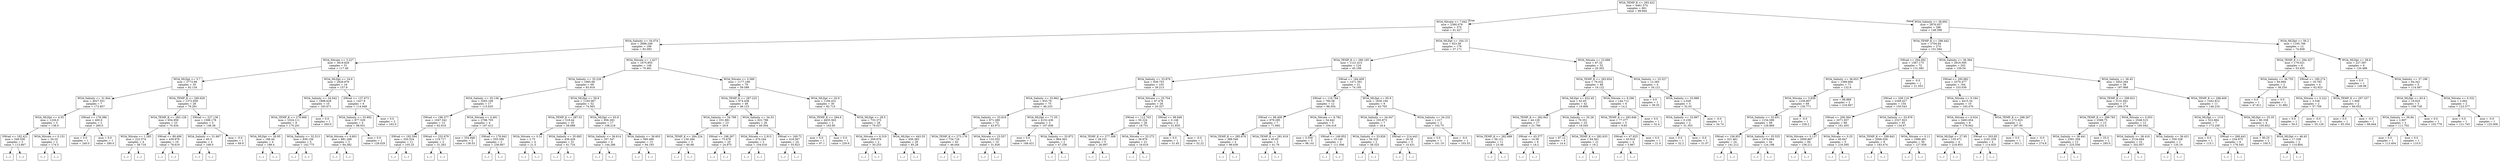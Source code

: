 digraph Tree {
node [shape=box] ;
0 [label="WOA_TEMP_K <= 293.422\nmse = 4461.574\nsamples = 661\nvalue = 99.664"] ;
1 [label="WOA_Nitrate <= 7.642\nmse = 2380.079\nsamples = 375\nvalue = 61.427"] ;
0 -> 1 [labeldistance=2.5, labelangle=45, headlabel="True"] ;
2 [label="WOA_Salinity <= 34.074\nmse = 2686.249\nsamples = 199\nvalue = 83.093"] ;
1 -> 2 ;
3 [label="WOA_Nitrate <= 3.227\nmse = 3819.829\nsamples = 51\nvalue = 117.49"] ;
2 -> 3 ;
4 [label="WOA_MLDpt <= 5.7\nmse = 2773.99\nsamples = 35\nvalue = 92.134"] ;
3 -> 4 ;
5 [label="WOA_Salinity <= 31.844\nmse = 4027.551\nsamples = 7\nvalue = 172.857"] ;
4 -> 5 ;
6 [label="WOA_MLDpt <= 4.55\nmse = 1226.0\nsamples = 5\nvalue = 138.0"] ;
5 -> 6 ;
7 [label="SWrad <= 182.421\nmse = 549.556\nsamples = 3\nvalue = 113.667"] ;
6 -> 7 ;
8 [label="(...)"] ;
7 -> 8 ;
9 [label="(...)"] ;
7 -> 9 ;
12 [label="WOA_Nitrate <= 0.151\nmse = 20.25\nsamples = 2\nvalue = 174.5"] ;
6 -> 12 ;
13 [label="(...)"] ;
12 -> 13 ;
14 [label="(...)"] ;
12 -> 14 ;
15 [label="SWrad <= 178.386\nmse = 400.0\nsamples = 2\nvalue = 260.0"] ;
5 -> 15 ;
16 [label="mse = 0.0\nsamples = 1\nvalue = 240.0"] ;
15 -> 16 ;
17 [label="mse = 0.0\nsamples = 1\nvalue = 280.0"] ;
15 -> 17 ;
18 [label="WOA_TEMP_K <= 290.626\nmse = 1372.958\nsamples = 28\nvalue = 79.291"] ;
4 -> 18 ;
19 [label="WOA_TEMP_K <= 283.128\nmse = 654.959\nsamples = 23\nvalue = 70.434"] ;
18 -> 19 ;
20 [label="WOA_Nitrate <= 1.285\nmse = 222.574\nsamples = 4\nvalue = 38.719"] ;
19 -> 20 ;
21 [label="(...)"] ;
20 -> 21 ;
24 [label="(...)"] ;
20 -> 24 ;
25 [label="SWrad <= 89.499\nmse = 439.979\nsamples = 19\nvalue = 78.619"] ;
19 -> 25 ;
26 [label="(...)"] ;
25 -> 26 ;
27 [label="(...)"] ;
25 -> 27 ;
56 [label="SWrad <= 227.136\nmse = 1588.178\nsamples = 5\nvalue = 148.38"] ;
18 -> 56 ;
57 [label="WOA_Salinity <= 31.667\nmse = 60.5\nsamples = 4\nvalue = 168.0"] ;
56 -> 57 ;
58 [label="(...)"] ;
57 -> 58 ;
63 [label="(...)"] ;
57 -> 63 ;
64 [label="mse = -0.0\nsamples = 1\nvalue = 69.9"] ;
56 -> 64 ;
65 [label="WOA_MLDpt <= 34.6\nmse = 2828.979\nsamples = 16\nvalue = 157.9"] ;
3 -> 65 ;
66 [label="WOA_Salinity <= 34.042\nmse = 1898.628\nsamples = 10\nvalue = 183.671"] ;
65 -> 66 ;
67 [label="WOA_TEMP_K <= 279.668\nmse = 1024.111\nsamples = 9\nvalue = 170.201"] ;
66 -> 67 ;
68 [label="WOA_MLDpt <= 26.95\nmse = 188.44\nsamples = 4\nvalue = 189.4"] ;
67 -> 68 ;
69 [label="(...)"] ;
68 -> 69 ;
70 [label="(...)"] ;
68 -> 70 ;
73 [label="WOA_Salinity <= 32.513\nmse = 939.156\nsamples = 5\nvalue = 142.775"] ;
67 -> 73 ;
74 [label="(...)"] ;
73 -> 74 ;
75 [label="(...)"] ;
73 -> 75 ;
80 [label="mse = 0.0\nsamples = 1\nvalue = 260.0"] ;
66 -> 80 ;
81 [label="SWrad <= 137.673\nmse = 1427.8\nsamples = 6\nvalue = 114.948"] ;
65 -> 81 ;
82 [label="WOA_Salinity <= 33.892\nmse = 877.529\nsamples = 4\nvalue = 98.931"] ;
81 -> 82 ;
83 [label="WOA_Nitrate <= 6.601\nmse = 681.268\nsamples = 3\nvalue = 84.382"] ;
82 -> 83 ;
84 [label="(...)"] ;
83 -> 84 ;
87 [label="(...)"] ;
83 -> 87 ;
88 [label="mse = 0.0\nsamples = 1\nvalue = 128.029"] ;
82 -> 88 ;
89 [label="mse = 0.0\nsamples = 2\nvalue = 163.0"] ;
81 -> 89 ;
90 [label="WOA_Nitrate <= 1.427\nmse = 1675.855\nsamples = 148\nvalue = 70.461"] ;
2 -> 90 ;
91 [label="WOA_Salinity <= 35.226\nmse = 1965.68\nsamples = 69\nvalue = 83.916"] ;
90 -> 91 ;
92 [label="WOA_Salinity <= 35.138\nmse = 3283.108\nsamples = 17\nvalue = 115.635"] ;
91 -> 92 ;
93 [label="SWrad <= 196.377\nmse = 1047.342\nsamples = 13\nvalue = 92.919"] ;
92 -> 93 ;
94 [label="SWrad <= 192.594\nmse = 320.524\nsamples = 11\nvalue = 105.25"] ;
93 -> 94 ;
95 [label="(...)"] ;
94 -> 95 ;
104 [label="(...)"] ;
94 -> 104 ;
115 [label="SWrad <= 232.679\nmse = 119.717\nsamples = 2\nvalue = 31.263"] ;
93 -> 115 ;
116 [label="(...)"] ;
115 -> 116 ;
117 [label="(...)"] ;
115 -> 117 ;
118 [label="WOA_Nitrate <= 0.491\nmse = 2786.705\nsamples = 4\nvalue = 197.412"] ;
92 -> 118 ;
119 [label="mse = 354.946\nsamples = 2\nvalue = 138.53"] ;
118 -> 119 ;
120 [label="SWrad <= 179.942\nmse = 555.556\nsamples = 2\nvalue = 236.667"] ;
118 -> 120 ;
121 [label="(...)"] ;
120 -> 121 ;
122 [label="(...)"] ;
120 -> 122 ;
123 [label="WOA_MLDpt <= 59.8\nmse = 1193.067\nsamples = 52\nvalue = 74.563"] ;
91 -> 123 ;
124 [label="WOA_TEMP_K <= 287.01\nmse = 518.44\nsamples = 35\nvalue = 58.688"] ;
123 -> 124 ;
125 [label="WOA_Nitrate <= 0.31\nmse = 2.75\nsamples = 4\nvalue = 21.5"] ;
124 -> 125 ;
126 [label="(...)"] ;
125 -> 126 ;
127 [label="(...)"] ;
125 -> 127 ;
128 [label="WOA_Salinity <= 35.685\nmse = 438.429\nsamples = 31\nvalue = 61.724"] ;
124 -> 128 ;
129 [label="(...)"] ;
128 -> 129 ;
144 [label="(...)"] ;
128 -> 144 ;
181 [label="WOA_MLDpt <= 63.8\nmse = 956.283\nsamples = 17\nvalue = 108.219"] ;
123 -> 181 ;
182 [label="WOA_Salinity <= 36.614\nmse = 167.347\nsamples = 4\nvalue = 144.286"] ;
181 -> 182 ;
183 [label="(...)"] ;
182 -> 183 ;
184 [label="(...)"] ;
182 -> 184 ;
185 [label="WOA_Salinity <= 36.603\nmse = 560.486\nsamples = 13\nvalue = 94.193"] ;
181 -> 185 ;
186 [label="(...)"] ;
185 -> 186 ;
193 [label="(...)"] ;
185 -> 193 ;
202 [label="WOA_Nitrate <= 5.589\nmse = 1177.199\nsamples = 79\nvalue = 59.589"] ;
90 -> 202 ;
203 [label="WOA_TEMP_K <= 287.225\nmse = 674.438\nsamples = 49\nvalue = 46.123"] ;
202 -> 203 ;
204 [label="WOA_Salinity <= 34.799\nmse = 231.881\nsamples = 23\nvalue = 29.8"] ;
203 -> 204 ;
205 [label="WOA_TEMP_K <= 284.224\nmse = 130.294\nsamples = 3\nvalue = 60.68"] ;
204 -> 205 ;
206 [label="(...)"] ;
205 -> 206 ;
207 [label="(...)"] ;
205 -> 207 ;
208 [label="SWrad <= 196.267\nmse = 75.478\nsamples = 20\nvalue = 24.975"] ;
204 -> 208 ;
209 [label="(...)"] ;
208 -> 209 ;
218 [label="(...)"] ;
208 -> 218 ;
225 [label="WOA_Salinity <= 34.33\nmse = 622.786\nsamples = 26\nvalue = 60.504"] ;
203 -> 225 ;
226 [label="WOA_Nitrate <= 2.915\nmse = 470.244\nsamples = 2\nvalue = 104.016"] ;
225 -> 226 ;
227 [label="(...)"] ;
226 -> 227 ;
228 [label="(...)"] ;
226 -> 228 ;
229 [label="SWrad <= 169.72\nmse = 418.567\nsamples = 24\nvalue = 55.923"] ;
225 -> 229 ;
230 [label="(...)"] ;
229 -> 230 ;
237 [label="(...)"] ;
229 -> 237 ;
264 [label="WOA_MLDpt <= 20.9\nmse = 1194.431\nsamples = 30\nvalue = 82.715"] ;
202 -> 264 ;
265 [label="WOA_TEMP_K <= 284.6\nmse = 4455.563\nsamples = 2\nvalue = 163.85"] ;
264 -> 265 ;
266 [label="mse = 0.0\nsamples = 1\nvalue = 97.1"] ;
265 -> 266 ;
267 [label="mse = 0.0\nsamples = 1\nvalue = 230.6"] ;
265 -> 267 ;
268 [label="WOA_MLDpt <= 28.5\nmse = 733.373\nsamples = 28\nvalue = 79.027"] ;
264 -> 268 ;
269 [label="WOA_Nitrate <= 6.319\nmse = 209.979\nsamples = 2\nvalue = 30.253"] ;
268 -> 269 ;
270 [label="(...)"] ;
269 -> 270 ;
271 [label="(...)"] ;
269 -> 271 ;
272 [label="WOA_MLDpt <= 443.55\nmse = 456.383\nsamples = 26\nvalue = 85.28"] ;
268 -> 272 ;
273 [label="(...)"] ;
272 -> 273 ;
308 [label="(...)"] ;
272 -> 308 ;
311 [label="WOA_MLDpt <= 164.15\nmse = 923.39\nsamples = 176\nvalue = 37.171"] ;
1 -> 311 ;
312 [label="WOA_TEMP_K <= 280.195\nmse = 1121.415\nsamples = 124\nvalue = 45.199"] ;
311 -> 312 ;
313 [label="WOA_Salinity <= 33.879\nmse = 839.753\nsamples = 103\nvalue = 39.213"] ;
312 -> 313 ;
314 [label="WOA_Salinity <= 33.862\nmse = 933.79\nsamples = 75\nvalue = 46.233"] ;
313 -> 314 ;
315 [label="WOA_Salinity <= 33.819\nmse = 671.289\nsamples = 72\nvalue = 43.972"] ;
314 -> 315 ;
316 [label="WOA_TEMP_K <= 273.176\nmse = 734.716\nsamples = 62\nvalue = 46.044"] ;
315 -> 316 ;
317 [label="(...)"] ;
316 -> 317 ;
358 [label="(...)"] ;
316 -> 358 ;
385 [label="WOA_Nitrate <= 23.557\nmse = 132.552\nsamples = 10\nvalue = 31.926"] ;
315 -> 385 ;
386 [label="(...)"] ;
385 -> 386 ;
395 [label="(...)"] ;
385 -> 395 ;
404 [label="WOA_MLDpt <= 71.55\nmse = 4152.436\nsamples = 3\nvalue = 107.838"] ;
314 -> 404 ;
405 [label="mse = 0.0\nsamples = 1\nvalue = 168.421"] ;
404 -> 405 ;
406 [label="WOA_Salinity <= 33.872\nmse = 964.363\nsamples = 2\nvalue = 47.256"] ;
404 -> 406 ;
407 [label="(...)"] ;
406 -> 407 ;
408 [label="(...)"] ;
406 -> 408 ;
409 [label="WOA_Nitrate <= 25.704\nmse = 97.478\nsamples = 28\nvalue = 20.327"] ;
313 -> 409 ;
410 [label="SWrad <= 112.703\nmse = 50.224\nsamples = 26\nvalue = 18.751"] ;
409 -> 410 ;
411 [label="WOA_TEMP_K <= 277.308\nmse = 26.231\nsamples = 5\nvalue = 26.097"] ;
410 -> 411 ;
412 [label="(...)"] ;
411 -> 412 ;
417 [label="(...)"] ;
411 -> 417 ;
420 [label="WOA_Nitrate <= 25.272\nmse = 36.979\nsamples = 21\nvalue = 16.619"] ;
410 -> 420 ;
421 [label="(...)"] ;
420 -> 421 ;
456 [label="(...)"] ;
420 -> 456 ;
459 [label="SWrad <= 98.948\nmse = 0.148\nsamples = 2\nvalue = 51.835"] ;
409 -> 459 ;
460 [label="mse = 0.0\nsamples = 1\nvalue = 51.45"] ;
459 -> 460 ;
461 [label="mse = -0.0\nsamples = 1\nvalue = 52.22"] ;
459 -> 461 ;
462 [label="SWrad <= 184.409\nmse = 1471.391\nsamples = 21\nvalue = 74.195"] ;
312 -> 462 ;
463 [label="SWrad <= 116.784\nmse = 784.58\nsamples = 12\nvalue = 88.054"] ;
462 -> 463 ;
464 [label="SWrad <= 89.409\nmse = 979.295\nsamples = 7\nvalue = 71.692"] ;
463 -> 464 ;
465 [label="WOA_TEMP_K <= 285.678\nmse = 388.546\nsamples = 4\nvalue = 96.636"] ;
464 -> 465 ;
466 [label="(...)"] ;
465 -> 466 ;
467 [label="(...)"] ;
465 -> 467 ;
468 [label="WOA_TEMP_K <= 281.619\nmse = 45.65\nsamples = 3\nvalue = 41.76"] ;
464 -> 468 ;
469 [label="(...)"] ;
468 -> 469 ;
470 [label="(...)"] ;
468 -> 470 ;
473 [label="WOA_Nitrate <= 9.782\nmse = 54.442\nsamples = 5\nvalue = 104.416"] ;
463 -> 473 ;
474 [label="mse = 0.559\nsamples = 3\nvalue = 98.141"] ;
473 -> 474 ;
475 [label="SWrad <= 149.952\nmse = 15.148\nsamples = 2\nvalue = 111.946"] ;
473 -> 475 ;
476 [label="(...)"] ;
475 -> 476 ;
477 [label="(...)"] ;
475 -> 477 ;
478 [label="WOA_MLDpt <= 65.9\nmse = 1630.194\nsamples = 9\nvalue = 43.705"] ;
462 -> 478 ;
479 [label="WOA_Salinity <= 34.047\nmse = 193.873\nsamples = 7\nvalue = 18.4"] ;
478 -> 479 ;
480 [label="WOA_Salinity <= 33.826\nmse = 56.325\nsamples = 2\nvalue = 38.325"] ;
479 -> 480 ;
481 [label="(...)"] ;
480 -> 481 ;
482 [label="(...)"] ;
480 -> 482 ;
483 [label="SWrad <= 214.443\nmse = 26.58\nsamples = 5\nvalue = 10.431"] ;
479 -> 483 ;
484 [label="(...)"] ;
483 -> 484 ;
485 [label="(...)"] ;
483 -> 485 ;
492 [label="WOA_Salinity <= 34.232\nmse = 1.217\nsamples = 2\nvalue = 102.75"] ;
478 -> 492 ;
493 [label="mse = 0.0\nsamples = 1\nvalue = 101.19"] ;
492 -> 493 ;
494 [label="mse = -0.0\nsamples = 1\nvalue = 103.53"] ;
492 -> 494 ;
495 [label="WOA_Nitrate <= 23.686\nmse = 87.32\nsamples = 52\nvalue = 20.302"] ;
311 -> 495 ;
496 [label="WOA_TEMP_K <= 283.654\nmse = 76.022\nsamples = 48\nvalue = 19.122"] ;
495 -> 496 ;
497 [label="WOA_MLDpt <= 622.45\nmse = 62.65\nsamples = 42\nvalue = 19.806"] ;
496 -> 497 ;
498 [label="WOA_TEMP_K <= 282.841\nmse = 44.129\nsamples = 17\nvalue = 21.786"] ;
497 -> 498 ;
499 [label="WOA_TEMP_K <= 282.689\nmse = 56.121\nsamples = 11\nvalue = 23.46"] ;
498 -> 499 ;
500 [label="(...)"] ;
499 -> 500 ;
513 [label="(...)"] ;
499 -> 513 ;
514 [label="SWrad <= 43.377\nmse = 14.58\nsamples = 6\nvalue = 19.2"] ;
498 -> 514 ;
515 [label="(...)"] ;
514 -> 515 ;
516 [label="(...)"] ;
514 -> 516 ;
517 [label="WOA_Salinity <= 35.28\nmse = 70.351\nsamples = 25\nvalue = 18.545"] ;
497 -> 517 ;
518 [label="mse = 87.12\nsamples = 4\nvalue = 14.4"] ;
517 -> 518 ;
519 [label="WOA_TEMP_K <= 282.633\nmse = 64.561\nsamples = 21\nvalue = 19.2"] ;
517 -> 519 ;
520 [label="(...)"] ;
519 -> 520 ;
521 [label="(...)"] ;
519 -> 521 ;
526 [label="WOA_Nitrate <= 9.296\nmse = 144.712\nsamples = 6\nvalue = 14.2"] ;
496 -> 526 ;
527 [label="WOA_TEMP_K <= 283.846\nmse = 77.377\nsamples = 5\nvalue = 9.65"] ;
526 -> 527 ;
528 [label="SWrad <= 47.825\nmse = 45.916\nsamples = 4\nvalue = 5.867"] ;
527 -> 528 ;
529 [label="(...)"] ;
528 -> 529 ;
530 [label="(...)"] ;
528 -> 530 ;
533 [label="mse = 0.0\nsamples = 1\nvalue = 21.0"] ;
527 -> 533 ;
534 [label="mse = 0.0\nsamples = 1\nvalue = 32.4"] ;
526 -> 534 ;
535 [label="WOA_Salinity <= 33.527\nmse = 12.383\nsamples = 4\nvalue = 34.121"] ;
495 -> 535 ;
536 [label="mse = 0.0\nsamples = 1\nvalue = 39.35"] ;
535 -> 536 ;
537 [label="WOA_Salinity <= 33.988\nmse = 2.028\nsamples = 3\nvalue = 32.03"] ;
535 -> 537 ;
538 [label="WOA_Salinity <= 33.897\nmse = 0.239\nsamples = 2\nvalue = 31.353"] ;
537 -> 538 ;
539 [label="mse = 0.0\nsamples = 1\nvalue = 32.2"] ;
538 -> 539 ;
540 [label="mse = -0.0\nsamples = 1\nvalue = 31.07"] ;
538 -> 540 ;
541 [label="mse = -0.0\nsamples = 1\nvalue = 34.74"] ;
537 -> 541 ;
542 [label="WOA_Salinity <= 36.692\nmse = 2876.057\nsamples = 286\nvalue = 148.398"] ;
0 -> 542 [labeldistance=2.5, labelangle=-45, headlabel="False"] ;
543 [label="WOA_TEMP_K <= 296.442\nmse = 2704.64\nsamples = 274\nvalue = 151.584"] ;
542 -> 543 ;
544 [label="SWrad <= 294.082\nmse = 1567.175\nsamples = 72\nvalue = 131.082"] ;
543 -> 544 ;
545 [label="WOA_Salinity <= 36.653\nmse = 1389.666\nsamples = 71\nvalue = 132.9"] ;
544 -> 545 ;
546 [label="WOA_Nitrate <= 3.839\nmse = 1239.807\nsamples = 69\nvalue = 130.771"] ;
545 -> 546 ;
547 [label="WOA_Salinity <= 33.651\nmse = 1154.589\nsamples = 68\nvalue = 129.869"] ;
546 -> 547 ;
548 [label="SWrad <= 156.951\nmse = 321.461\nsamples = 24\nvalue = 141.212"] ;
547 -> 548 ;
549 [label="(...)"] ;
548 -> 549 ;
556 [label="(...)"] ;
548 -> 556 ;
573 [label="WOA_Salinity <= 35.525\nmse = 1474.664\nsamples = 44\nvalue = 124.198"] ;
547 -> 573 ;
574 [label="(...)"] ;
573 -> 574 ;
601 [label="(...)"] ;
573 -> 601 ;
646 [label="mse = -0.0\nsamples = 1\nvalue = 236.2"] ;
546 -> 646 ;
647 [label="mse = 88.889\nsamples = 2\nvalue = 216.667"] ;
545 -> 647 ;
648 [label="mse = -0.0\nsamples = 1\nvalue = 21.053"] ;
544 -> 648 ;
649 [label="WOA_Salinity <= 36.364\nmse = 2919.595\nsamples = 202\nvalue = 159.54"] ;
543 -> 649 ;
650 [label="SWrad <= 295.882\nmse = 2570.477\nsamples = 164\nvalue = 153.039"] ;
649 -> 650 ;
651 [label="SWrad <= 209.116\nmse = 2349.427\nsamples = 154\nvalue = 150.543"] ;
650 -> 651 ;
652 [label="SWrad <= 206.364\nmse = 2071.937\nsamples = 89\nvalue = 161.455"] ;
651 -> 652 ;
653 [label="WOA_Nitrate <= 0.137\nmse = 2000.867\nsamples = 84\nvalue = 158.211"] ;
652 -> 653 ;
654 [label="(...)"] ;
653 -> 654 ;
683 [label="(...)"] ;
653 -> 683 ;
750 [label="WOA_Nitrate <= 0.25\nmse = 60.847\nsamples = 5\nvalue = 216.595"] ;
652 -> 750 ;
751 [label="(...)"] ;
750 -> 751 ;
752 [label="(...)"] ;
750 -> 752 ;
757 [label="WOA_Salinity <= 33.876\nmse = 2327.923\nsamples = 65\nvalue = 134.67"] ;
651 -> 757 ;
758 [label="WOA_TEMP_K <= 299.843\nmse = 2006.029\nsamples = 9\nvalue = 183.474"] ;
757 -> 758 ;
759 [label="(...)"] ;
758 -> 759 ;
764 [label="(...)"] ;
758 -> 764 ;
773 [label="WOA_Nitrate <= 0.11\nmse = 1998.491\nsamples = 56\nvalue = 127.939"] ;
757 -> 773 ;
774 [label="(...)"] ;
773 -> 774 ;
811 [label="(...)"] ;
773 -> 811 ;
884 [label="WOA_Nitrate <= 0.184\nmse = 4415.34\nsamples = 10\nvalue = 193.476"] ;
650 -> 884 ;
885 [label="WOA_Nitrate <= 0.024\nmse = 3483.654\nsamples = 8\nvalue = 178.942"] ;
884 -> 885 ;
886 [label="WOA_MLDpt <= 27.95\nmse = 135.471\nsamples = 4\nvalue = 218.953"] ;
885 -> 886 ;
887 [label="(...)"] ;
886 -> 887 ;
892 [label="(...)"] ;
886 -> 892 ;
893 [label="SWrad <= 303.85\nmse = 2181.259\nsamples = 4\nvalue = 114.925"] ;
885 -> 893 ;
894 [label="(...)"] ;
893 -> 894 ;
899 [label="(...)"] ;
893 -> 899 ;
900 [label="WOA_TEMP_K <= 298.267\nmse = 172.923\nsamples = 2\nvalue = 287.95"] ;
884 -> 900 ;
901 [label="mse = 0.0\nsamples = 1\nvalue = 301.1"] ;
900 -> 901 ;
902 [label="mse = -0.0\nsamples = 1\nvalue = 274.8"] ;
900 -> 902 ;
903 [label="WOA_Salinity <= 36.45\nmse = 3453.264\nsamples = 38\nvalue = 187.968"] ;
649 -> 903 ;
904 [label="WOA_TEMP_K <= 299.831\nmse = 3131.841\nsamples = 27\nvalue = 209.379"] ;
903 -> 904 ;
905 [label="WOA_TEMP_K <= 299.783\nmse = 2588.75\nsamples = 15\nvalue = 232.5"] ;
904 -> 905 ;
906 [label="WOA_Salinity <= 36.441\nmse = 2391.358\nsamples = 13\nvalue = 225.556"] ;
905 -> 906 ;
907 [label="(...)"] ;
906 -> 907 ;
910 [label="(...)"] ;
906 -> 910 ;
911 [label="mse = 25.0\nsamples = 2\nvalue = 295.0"] ;
905 -> 911 ;
912 [label="WOA_Nitrate <= 0.053\nmse = 2548.515\nsamples = 12\nvalue = 185.042"] ;
904 -> 912 ;
913 [label="WOA_Salinity <= 36.416\nmse = 2134.694\nsamples = 10\nvalue = 202.857"] ;
912 -> 913 ;
914 [label="(...)"] ;
913 -> 914 ;
917 [label="(...)"] ;
913 -> 917 ;
920 [label="WOA_Salinity <= 36.421\nmse = 330.338\nsamples = 2\nvalue = 135.16"] ;
912 -> 920 ;
921 [label="(...)"] ;
920 -> 921 ;
922 [label="(...)"] ;
920 -> 922 ;
923 [label="WOA_TEMP_K <= 298.609\nmse = 1442.812\nsamples = 11\nvalue = 146.216"] ;
903 -> 923 ;
924 [label="WOA_MLDpt <= 13.6\nmse = 522.884\nsamples = 7\nvalue = 173.258"] ;
923 -> 924 ;
925 [label="mse = 0.0\nsamples = 1\nvalue = 115.1"] ;
924 -> 925 ;
926 [label="SWrad <= 268.443\nmse = 234.975\nsamples = 6\nvalue = 178.545"] ;
924 -> 926 ;
927 [label="(...)"] ;
926 -> 927 ;
934 [label="(...)"] ;
926 -> 934 ;
935 [label="WOA_MLDpt <= 25.35\nmse = 80.338\nsamples = 4\nvalue = 105.652"] ;
923 -> 935 ;
936 [label="mse = 90.25\nsamples = 2\nvalue = 100.5"] ;
935 -> 936 ;
937 [label="WOA_MLDpt <= 46.45\nmse = 17.339\nsamples = 2\nvalue = 110.804"] ;
935 -> 937 ;
938 [label="(...)"] ;
937 -> 938 ;
939 [label="(...)"] ;
937 -> 939 ;
940 [label="WOA_MLDpt <= 56.2\nmse = 1165.766\nsamples = 12\nvalue = 74.609"] ;
542 -> 940 ;
941 [label="WOA_TEMP_K <= 294.327\nmse = 179.021\nsamples = 6\nvalue = 53.435"] ;
940 -> 941 ;
942 [label="WOA_Salinity <= 36.755\nmse = 60.894\nsamples = 2\nvalue = 38.254"] ;
941 -> 942 ;
943 [label="mse = 0.0\nsamples = 1\nvalue = 47.811"] ;
942 -> 943 ;
944 [label="mse = 0.0\nsamples = 1\nvalue = 31.882"] ;
942 -> 944 ;
945 [label="SWrad <= 190.274\nmse = 18.783\nsamples = 4\nvalue = 62.923"] ;
941 -> 945 ;
946 [label="WOA_Nitrate <= 0.222\nmse = 3.336\nsamples = 2\nvalue = 57.709"] ;
945 -> 946 ;
947 [label="mse = 0.0\nsamples = 1\nvalue = 59.0"] ;
946 -> 947 ;
948 [label="mse = -0.0\nsamples = 1\nvalue = 55.126"] ;
946 -> 948 ;
949 [label="WOA_TEMP_K <= 297.337\nmse = 1.949\nsamples = 2\nvalue = 66.052"] ;
945 -> 949 ;
950 [label="mse = 0.0\nsamples = 1\nvalue = 65.354"] ;
949 -> 950 ;
951 [label="mse = -0.0\nsamples = 1\nvalue = 68.844"] ;
949 -> 951 ;
952 [label="WOA_MLDpt <= 58.8\nmse = 227.597\nsamples = 6\nvalue = 120.486"] ;
940 -> 952 ;
953 [label="mse = 0.0\nsamples = 1\nvalue = 149.98"] ;
952 -> 953 ;
954 [label="WOA_Salinity <= 37.196\nmse = 64.341\nsamples = 5\nvalue = 114.587"] ;
952 -> 954 ;
955 [label="WOA_MLDpt <= 83.6\nmse = 19.625\nsamples = 3\nvalue = 108.728"] ;
954 -> 955 ;
956 [label="WOA_Salinity <= 36.84\nmse = 2.897\nsamples = 2\nvalue = 111.702"] ;
955 -> 956 ;
957 [label="mse = 0.0\nsamples = 1\nvalue = 113.404"] ;
956 -> 957 ;
958 [label="mse = 0.0\nsamples = 1\nvalue = 110.0"] ;
956 -> 958 ;
959 [label="mse = 0.0\nsamples = 1\nvalue = 102.779"] ;
955 -> 959 ;
960 [label="WOA_Nitrate <= 0.332\nmse = 2.662\nsamples = 2\nvalue = 123.377"] ;
954 -> 960 ;
961 [label="mse = 0.0\nsamples = 1\nvalue = 121.745"] ;
960 -> 961 ;
962 [label="mse = -0.0\nsamples = 1\nvalue = 125.008"] ;
960 -> 962 ;
}